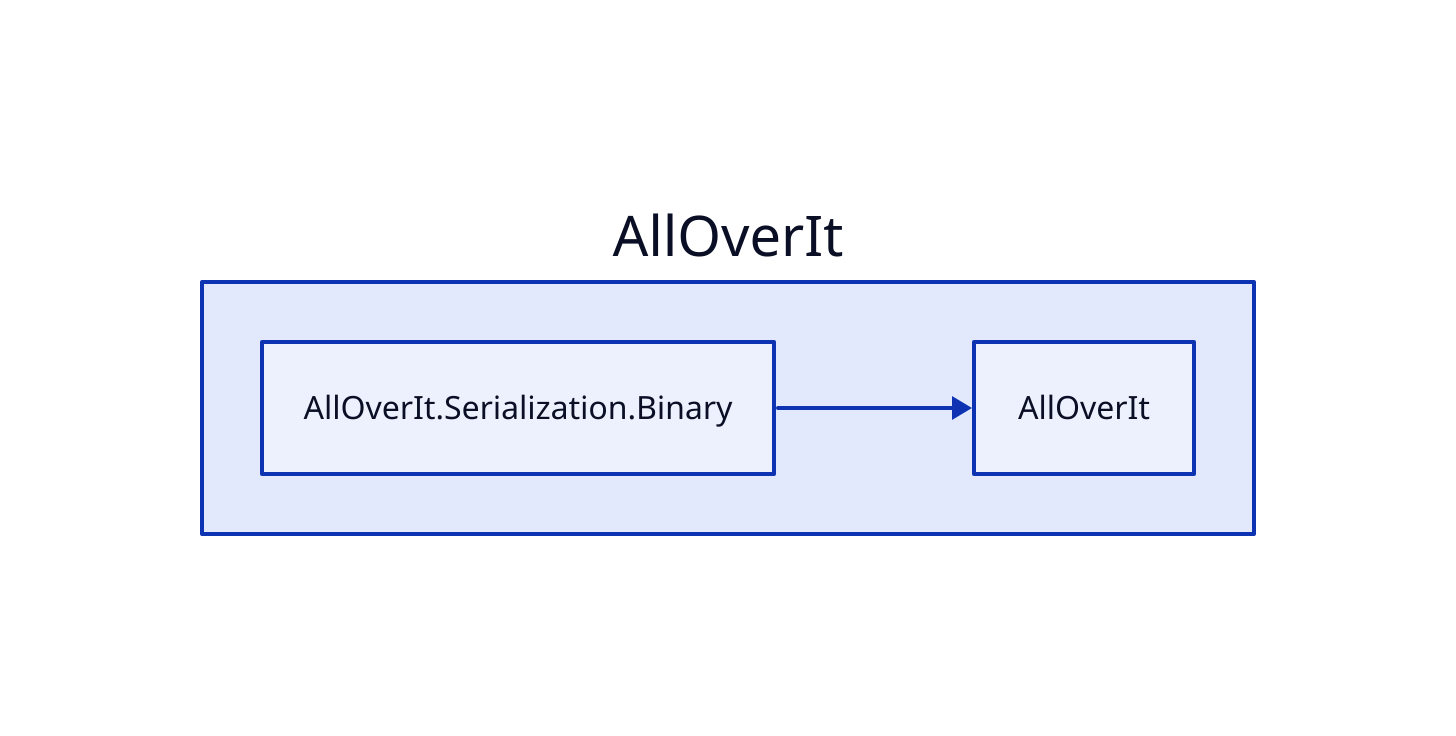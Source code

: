 direction: right

aoi: AllOverIt
aoi.alloverit-serialization-binary: AllOverIt.Serialization.Binary
aoi.alloverit: AllOverIt

aoi.alloverit <- aoi.alloverit-serialization-binary

